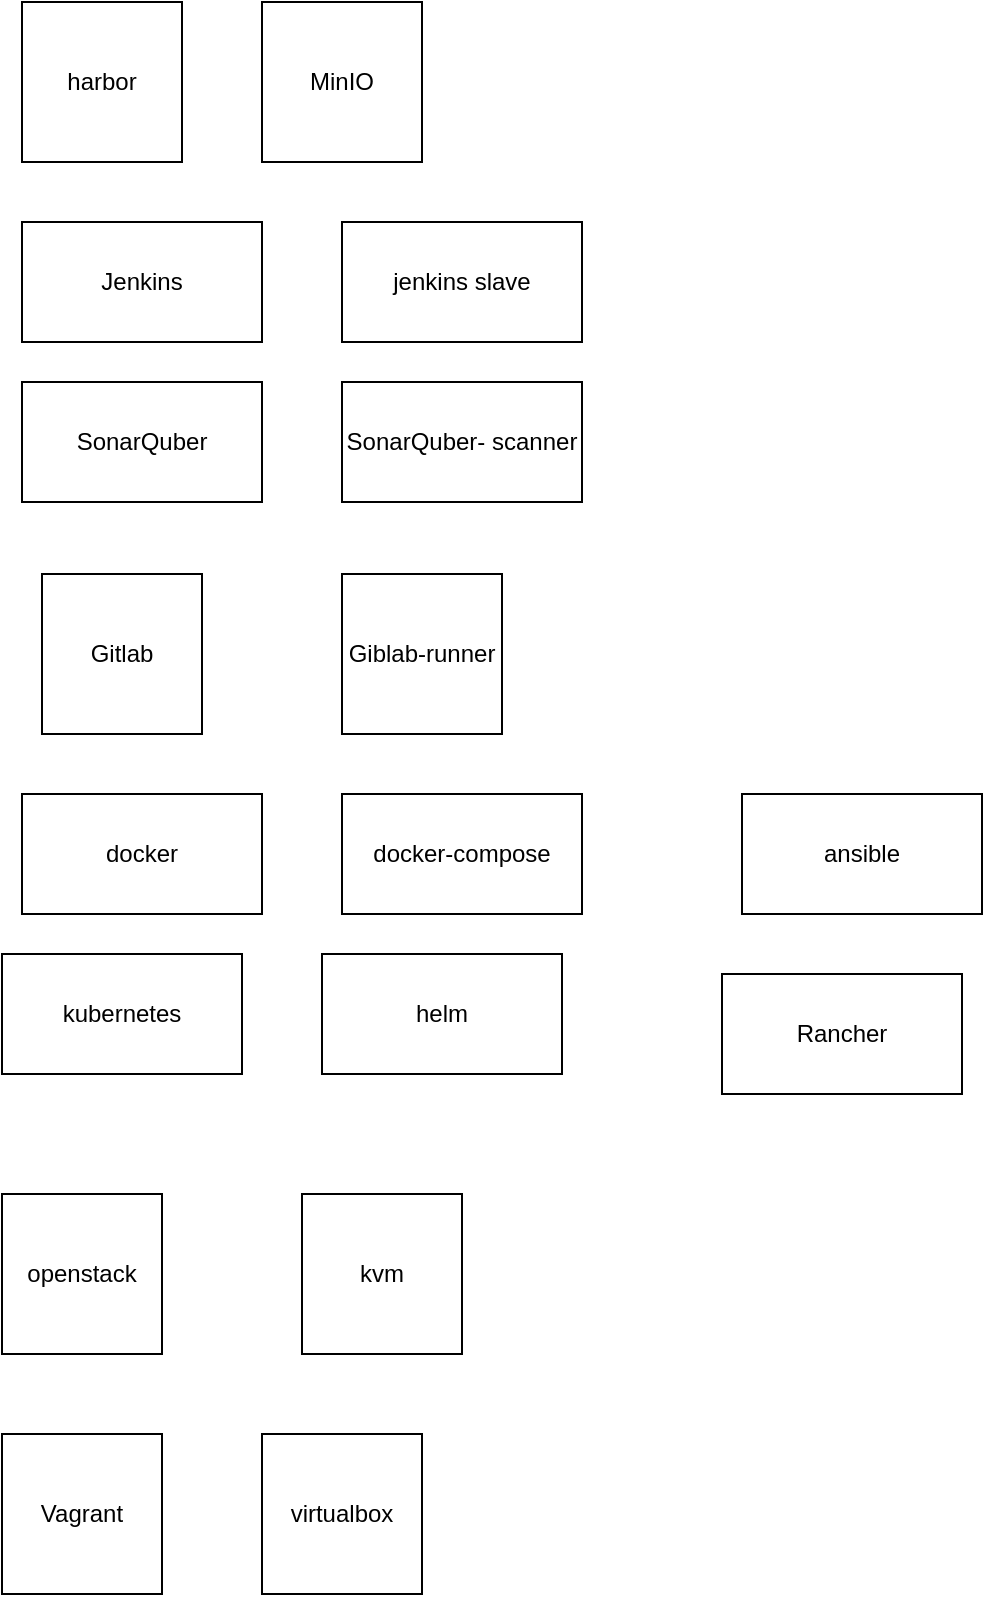 <mxfile version="17.2.4" type="github">
  <diagram id="IUyv76lUfYZzS0pa-cUY" name="Page-1">
    <mxGraphModel dx="996" dy="608" grid="1" gridSize="10" guides="1" tooltips="1" connect="1" arrows="1" fold="1" page="1" pageScale="1" pageWidth="827" pageHeight="1169" math="0" shadow="0">
      <root>
        <mxCell id="0" />
        <mxCell id="1" parent="0" />
        <mxCell id="3h2jiW8dGWjIZAlnzGfG-1" value="Gitlab" style="whiteSpace=wrap;html=1;aspect=fixed;" vertex="1" parent="1">
          <mxGeometry x="380" y="450" width="80" height="80" as="geometry" />
        </mxCell>
        <mxCell id="3h2jiW8dGWjIZAlnzGfG-2" value="Giblab-runner" style="whiteSpace=wrap;html=1;aspect=fixed;" vertex="1" parent="1">
          <mxGeometry x="530" y="450" width="80" height="80" as="geometry" />
        </mxCell>
        <mxCell id="3h2jiW8dGWjIZAlnzGfG-3" value="SonarQuber" style="rounded=0;whiteSpace=wrap;html=1;" vertex="1" parent="1">
          <mxGeometry x="370" y="354" width="120" height="60" as="geometry" />
        </mxCell>
        <mxCell id="3h2jiW8dGWjIZAlnzGfG-4" value="SonarQuber- scanner" style="rounded=0;whiteSpace=wrap;html=1;" vertex="1" parent="1">
          <mxGeometry x="530" y="354" width="120" height="60" as="geometry" />
        </mxCell>
        <mxCell id="3h2jiW8dGWjIZAlnzGfG-5" value="Rancher" style="rounded=0;whiteSpace=wrap;html=1;" vertex="1" parent="1">
          <mxGeometry x="720" y="650" width="120" height="60" as="geometry" />
        </mxCell>
        <mxCell id="3h2jiW8dGWjIZAlnzGfG-6" value="Jenkins" style="rounded=0;whiteSpace=wrap;html=1;" vertex="1" parent="1">
          <mxGeometry x="370" y="274" width="120" height="60" as="geometry" />
        </mxCell>
        <mxCell id="3h2jiW8dGWjIZAlnzGfG-7" value="jenkins slave" style="rounded=0;whiteSpace=wrap;html=1;" vertex="1" parent="1">
          <mxGeometry x="530" y="274" width="120" height="60" as="geometry" />
        </mxCell>
        <mxCell id="3h2jiW8dGWjIZAlnzGfG-8" value="docker" style="rounded=0;whiteSpace=wrap;html=1;" vertex="1" parent="1">
          <mxGeometry x="370" y="560" width="120" height="60" as="geometry" />
        </mxCell>
        <mxCell id="3h2jiW8dGWjIZAlnzGfG-9" value="docker-compose" style="rounded=0;whiteSpace=wrap;html=1;" vertex="1" parent="1">
          <mxGeometry x="530" y="560" width="120" height="60" as="geometry" />
        </mxCell>
        <mxCell id="3h2jiW8dGWjIZAlnzGfG-10" value="kubernetes" style="rounded=0;whiteSpace=wrap;html=1;" vertex="1" parent="1">
          <mxGeometry x="360" y="640" width="120" height="60" as="geometry" />
        </mxCell>
        <mxCell id="3h2jiW8dGWjIZAlnzGfG-11" value="helm" style="rounded=0;whiteSpace=wrap;html=1;" vertex="1" parent="1">
          <mxGeometry x="520" y="640" width="120" height="60" as="geometry" />
        </mxCell>
        <mxCell id="3h2jiW8dGWjIZAlnzGfG-12" value="harbor" style="whiteSpace=wrap;html=1;aspect=fixed;" vertex="1" parent="1">
          <mxGeometry x="370" y="164" width="80" height="80" as="geometry" />
        </mxCell>
        <mxCell id="3h2jiW8dGWjIZAlnzGfG-13" value="Vagrant" style="whiteSpace=wrap;html=1;aspect=fixed;" vertex="1" parent="1">
          <mxGeometry x="360" y="880" width="80" height="80" as="geometry" />
        </mxCell>
        <mxCell id="3h2jiW8dGWjIZAlnzGfG-14" value="MinIO" style="whiteSpace=wrap;html=1;aspect=fixed;" vertex="1" parent="1">
          <mxGeometry x="490" y="164" width="80" height="80" as="geometry" />
        </mxCell>
        <mxCell id="3h2jiW8dGWjIZAlnzGfG-15" value="virtualbox" style="whiteSpace=wrap;html=1;aspect=fixed;" vertex="1" parent="1">
          <mxGeometry x="490" y="880" width="80" height="80" as="geometry" />
        </mxCell>
        <mxCell id="3h2jiW8dGWjIZAlnzGfG-16" value="kvm" style="whiteSpace=wrap;html=1;aspect=fixed;" vertex="1" parent="1">
          <mxGeometry x="510" y="760" width="80" height="80" as="geometry" />
        </mxCell>
        <mxCell id="3h2jiW8dGWjIZAlnzGfG-17" value="openstack" style="whiteSpace=wrap;html=1;aspect=fixed;" vertex="1" parent="1">
          <mxGeometry x="360" y="760" width="80" height="80" as="geometry" />
        </mxCell>
        <mxCell id="3h2jiW8dGWjIZAlnzGfG-18" value="ansible" style="rounded=0;whiteSpace=wrap;html=1;" vertex="1" parent="1">
          <mxGeometry x="730" y="560" width="120" height="60" as="geometry" />
        </mxCell>
      </root>
    </mxGraphModel>
  </diagram>
</mxfile>
